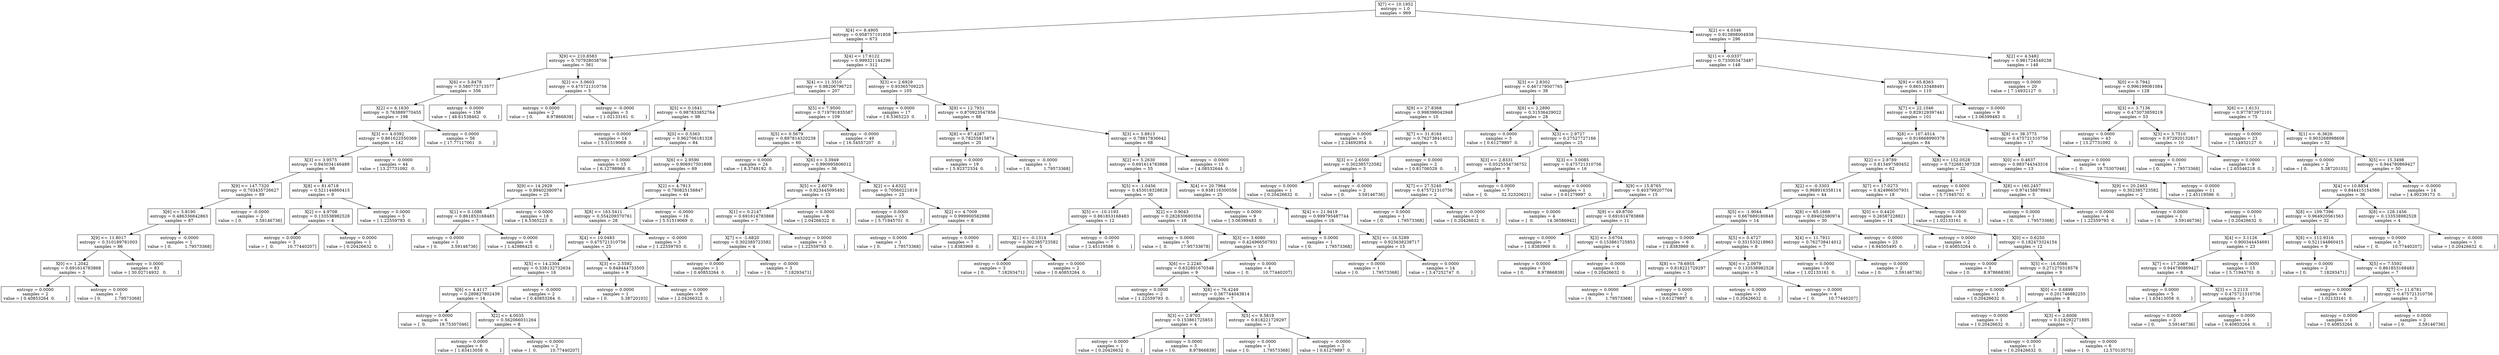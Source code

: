 digraph Tree {
0 [label="X[7] <= 10.1952\nentropy = 1.0\nsamples = 969", shape="box"] ;
1 [label="X[4] <= 8.4905\nentropy = 0.958757101858\nsamples = 673", shape="box"] ;
0 -> 1 ;
2 [label="X[9] <= 210.8583\nentropy = 0.707928038706\nsamples = 361", shape="box"] ;
1 -> 2 ;
3 [label="X[6] <= 5.8478\nentropy = 0.580773713577\nsamples = 356", shape="box"] ;
2 -> 3 ;
4 [label="X[2] <= 6.1630\nentropy = 0.763889770455\nsamples = 198", shape="box"] ;
3 -> 4 ;
5 [label="X[3] <= 4.0392\nentropy = 0.861622550369\nsamples = 142", shape="box"] ;
4 -> 5 ;
6 [label="X[3] <= 3.9575\nentropy = 0.943034146489\nsamples = 98", shape="box"] ;
5 -> 6 ;
7 [label="X[9] <= 147.7320\nentropy = 0.703435726627\nsamples = 89", shape="box"] ;
6 -> 7 ;
8 [label="X[6] <= 5.8190\nentropy = 0.486336842863\nsamples = 87", shape="box"] ;
7 -> 8 ;
9 [label="X[9] <= 11.8017\nentropy = 0.310189781003\nsamples = 86", shape="box"] ;
8 -> 9 ;
10 [label="X[0] <= 1.2042\nentropy = 0.691614783868\nsamples = 3", shape="box"] ;
9 -> 10 ;
11 [label="entropy = 0.0000\nsamples = 2\nvalue = [ 0.40853264  0.        ]", shape="box"] ;
10 -> 11 ;
12 [label="entropy = 0.0000\nsamples = 1\nvalue = [ 0.          1.79573368]", shape="box"] ;
10 -> 12 ;
13 [label="entropy = 0.0000\nsamples = 83\nvalue = [ 30.02714932   0.        ]", shape="box"] ;
9 -> 13 ;
14 [label="entropy = -0.0000\nsamples = 1\nvalue = [ 0.          1.79573368]", shape="box"] ;
8 -> 14 ;
15 [label="entropy = -0.0000\nsamples = 2\nvalue = [ 0.          3.59146736]", shape="box"] ;
7 -> 15 ;
16 [label="X[8] <= 81.6718\nentropy = 0.521144860415\nsamples = 9", shape="box"] ;
6 -> 16 ;
17 [label="X[2] <= 4.9708\nentropy = 0.133538982528\nsamples = 4", shape="box"] ;
16 -> 17 ;
18 [label="entropy = 0.0000\nsamples = 3\nvalue = [  0.          10.77440207]", shape="box"] ;
17 -> 18 ;
19 [label="entropy = 0.0000\nsamples = 1\nvalue = [ 0.20426632  0.        ]", shape="box"] ;
17 -> 19 ;
20 [label="entropy = 0.0000\nsamples = 5\nvalue = [ 1.22559793  0.        ]", shape="box"] ;
16 -> 20 ;
21 [label="entropy = -0.0000\nsamples = 44\nvalue = [ 13.27731092   0.        ]", shape="box"] ;
5 -> 21 ;
22 [label="entropy = 0.0000\nsamples = 56\nvalue = [ 17.77117001   0.        ]", shape="box"] ;
4 -> 22 ;
23 [label="entropy = 0.0000\nsamples = 158\nvalue = [ 48.61538462   0.        ]", shape="box"] ;
3 -> 23 ;
24 [label="X[2] <= 3.0603\nentropy = 0.475721310756\nsamples = 5", shape="box"] ;
2 -> 24 ;
25 [label="entropy = 0.0000\nsamples = 2\nvalue = [ 0.          8.97866839]", shape="box"] ;
24 -> 25 ;
26 [label="entropy = -0.0000\nsamples = 3\nvalue = [ 1.02133161  0.        ]", shape="box"] ;
24 -> 26 ;
27 [label="X[4] <= 17.6122\nentropy = 0.999321144296\nsamples = 312", shape="box"] ;
1 -> 27 ;
28 [label="X[4] <= 11.3510\nentropy = 0.98206796723\nsamples = 207", shape="box"] ;
27 -> 28 ;
29 [label="X[5] <= 0.1641\nentropy = 0.987833852764\nsamples = 98", shape="box"] ;
28 -> 29 ;
30 [label="entropy = 0.0000\nsamples = 14\nvalue = [ 5.51519069  0.        ]", shape="box"] ;
29 -> 30 ;
31 [label="X[0] <= 0.5363\nentropy = 0.962706181328\nsamples = 84", shape="box"] ;
29 -> 31 ;
32 [label="entropy = 0.0000\nsamples = 15\nvalue = [ 6.12798966  0.        ]", shape="box"] ;
31 -> 32 ;
33 [label="X[6] <= 2.9590\nentropy = 0.906917501898\nsamples = 69", shape="box"] ;
31 -> 33 ;
34 [label="X[9] <= 14.2929\nentropy = 0.89402380974\nsamples = 25", shape="box"] ;
33 -> 34 ;
35 [label="X[1] <= 0.1088\nentropy = 0.861853168483\nsamples = 7", shape="box"] ;
34 -> 35 ;
36 [label="entropy = 0.0000\nsamples = 1\nvalue = [ 0.          3.59146736]", shape="box"] ;
35 -> 36 ;
37 [label="entropy = 0.0000\nsamples = 6\nvalue = [ 1.42986425  0.        ]", shape="box"] ;
35 -> 37 ;
38 [label="entropy = 0.0000\nsamples = 18\nvalue = [ 6.5365223  0.       ]", shape="box"] ;
34 -> 38 ;
39 [label="X[2] <= 4.7913\nentropy = 0.780825158847\nsamples = 44", shape="box"] ;
33 -> 39 ;
40 [label="X[8] <= 163.5411\nentropy = 0.554209370761\nsamples = 28", shape="box"] ;
39 -> 40 ;
41 [label="X[4] <= 10.0483\nentropy = 0.475721310756\nsamples = 25", shape="box"] ;
40 -> 41 ;
42 [label="X[5] <= 14.2304\nentropy = 0.338132732634\nsamples = 16", shape="box"] ;
41 -> 42 ;
43 [label="X[6] <= 4.4117\nentropy = 0.289827802439\nsamples = 14", shape="box"] ;
42 -> 43 ;
44 [label="entropy = 0.0000\nsamples = 6\nvalue = [  0.          19.75307046]", shape="box"] ;
43 -> 44 ;
45 [label="X[2] <= 4.0035\nentropy = 0.562066031264\nsamples = 8", shape="box"] ;
43 -> 45 ;
46 [label="entropy = 0.0000\nsamples = 6\nvalue = [ 1.63413058  0.        ]", shape="box"] ;
45 -> 46 ;
47 [label="entropy = 0.0000\nsamples = 2\nvalue = [  0.          10.77440207]", shape="box"] ;
45 -> 47 ;
48 [label="entropy = -0.0000\nsamples = 2\nvalue = [ 0.40853264  0.        ]", shape="box"] ;
42 -> 48 ;
49 [label="X[3] <= 2.5592\nentropy = 0.848444733505\nsamples = 9", shape="box"] ;
41 -> 49 ;
50 [label="entropy = 0.0000\nsamples = 1\nvalue = [ 0.          5.38720103]", shape="box"] ;
49 -> 50 ;
51 [label="entropy = 0.0000\nsamples = 8\nvalue = [ 2.04266322  0.        ]", shape="box"] ;
49 -> 51 ;
52 [label="entropy = -0.0000\nsamples = 3\nvalue = [ 1.22559793  0.        ]", shape="box"] ;
40 -> 52 ;
53 [label="entropy = -0.0000\nsamples = 16\nvalue = [ 5.51519069  0.        ]", shape="box"] ;
39 -> 53 ;
54 [label="X[5] <= 7.9500\nentropy = 0.719791835587\nsamples = 109", shape="box"] ;
28 -> 54 ;
55 [label="X[5] <= 0.5679\nentropy = 0.897814320238\nsamples = 60", shape="box"] ;
54 -> 55 ;
56 [label="entropy = 0.0000\nsamples = 24\nvalue = [ 8.3749192  0.       ]", shape="box"] ;
55 -> 56 ;
57 [label="X[6] <= 3.3949\nentropy = 0.990995806012\nsamples = 36", shape="box"] ;
55 -> 57 ;
58 [label="X[5] <= 2.6079\nentropy = 0.923445095492\nsamples = 13", shape="box"] ;
57 -> 58 ;
59 [label="X[1] <= 0.2147\nentropy = 0.691614783868\nsamples = 7", shape="box"] ;
58 -> 59 ;
60 [label="X[7] <= -1.6820\nentropy = 0.302385723582\nsamples = 4", shape="box"] ;
59 -> 60 ;
61 [label="entropy = 0.0000\nsamples = 1\nvalue = [ 0.40853264  0.        ]", shape="box"] ;
60 -> 61 ;
62 [label="entropy = -0.0000\nsamples = 3\nvalue = [ 0.          7.18293471]", shape="box"] ;
60 -> 62 ;
63 [label="entropy = 0.0000\nsamples = 3\nvalue = [ 1.22559793  0.        ]", shape="box"] ;
59 -> 63 ;
64 [label="entropy = 0.0000\nsamples = 6\nvalue = [ 2.04266322  0.        ]", shape="box"] ;
58 -> 64 ;
65 [label="X[2] <= 4.6322\nentropy = 0.70560221819\nsamples = 23", shape="box"] ;
57 -> 65 ;
66 [label="entropy = 0.0000\nsamples = 15\nvalue = [ 5.71945701  0.        ]", shape="box"] ;
65 -> 66 ;
67 [label="X[2] <= 4.7009\nentropy = 0.999900582988\nsamples = 8", shape="box"] ;
65 -> 67 ;
68 [label="entropy = 0.0000\nsamples = 1\nvalue = [ 0.          1.79573368]", shape="box"] ;
67 -> 68 ;
69 [label="entropy = 0.0000\nsamples = 7\nvalue = [ 1.8383969  0.       ]", shape="box"] ;
67 -> 69 ;
70 [label="entropy = -0.0000\nsamples = 49\nvalue = [ 16.54557207   0.        ]", shape="box"] ;
54 -> 70 ;
71 [label="X[3] <= 2.6929\nentropy = 0.93365709225\nsamples = 105", shape="box"] ;
27 -> 71 ;
72 [label="entropy = 0.0000\nsamples = 17\nvalue = [ 6.5365223  0.       ]", shape="box"] ;
71 -> 72 ;
73 [label="X[9] <= 12.7931\nentropy = 0.870923547856\nsamples = 88", shape="box"] ;
71 -> 73 ;
74 [label="X[8] <= 87.4287\nentropy = 0.78255815874\nsamples = 20", shape="box"] ;
73 -> 74 ;
75 [label="entropy = 0.0000\nsamples = 19\nvalue = [ 5.92372334  0.        ]", shape="box"] ;
74 -> 75 ;
76 [label="entropy = -0.0000\nsamples = 1\nvalue = [ 0.          1.79573368]", shape="box"] ;
74 -> 76 ;
77 [label="X[3] <= 3.8813\nentropy = 0.78817836642\nsamples = 68", shape="box"] ;
73 -> 77 ;
78 [label="X[2] <= 5.2630\nentropy = 0.691614783868\nsamples = 55", shape="box"] ;
77 -> 78 ;
79 [label="X[5] <= -1.0456\nentropy = 0.453018328828\nsamples = 30", shape="box"] ;
78 -> 79 ;
80 [label="X[5] <= -10.1193\nentropy = 0.861853168483\nsamples = 12", shape="box"] ;
79 -> 80 ;
81 [label="X[1] <= -0.1314\nentropy = 0.302385723582\nsamples = 5", shape="box"] ;
80 -> 81 ;
82 [label="entropy = 0.0000\nsamples = 3\nvalue = [ 0.          7.18293471]", shape="box"] ;
81 -> 82 ;
83 [label="entropy = 0.0000\nsamples = 2\nvalue = [ 0.40853264  0.        ]", shape="box"] ;
81 -> 83 ;
84 [label="entropy = -0.0000\nsamples = 7\nvalue = [ 2.45119586  0.        ]", shape="box"] ;
80 -> 84 ;
85 [label="X[2] <= 0.9043\nentropy = 0.282830680354\nsamples = 18", shape="box"] ;
79 -> 85 ;
86 [label="entropy = 0.0000\nsamples = 5\nvalue = [  0.          17.95733678]", shape="box"] ;
85 -> 86 ;
87 [label="X[3] <= 3.6080\nentropy = 0.424966507931\nsamples = 13", shape="box"] ;
85 -> 87 ;
88 [label="X[6] <= 2.2240\nentropy = 0.632801670548\nsamples = 9", shape="box"] ;
87 -> 88 ;
89 [label="entropy = 0.0000\nsamples = 2\nvalue = [ 1.22559793  0.        ]", shape="box"] ;
88 -> 89 ;
90 [label="X[8] <= 76.4249\nentropy = 0.367744043814\nsamples = 7", shape="box"] ;
88 -> 90 ;
91 [label="X[3] <= 2.9703\nentropy = 0.153861725853\nsamples = 4", shape="box"] ;
90 -> 91 ;
92 [label="entropy = 0.0000\nsamples = 1\nvalue = [ 0.20426632  0.        ]", shape="box"] ;
91 -> 92 ;
93 [label="entropy = 0.0000\nsamples = 3\nvalue = [ 0.          8.97866839]", shape="box"] ;
91 -> 93 ;
94 [label="X[5] <= 9.5819\nentropy = 0.818221729297\nsamples = 3", shape="box"] ;
90 -> 94 ;
95 [label="entropy = 0.0000\nsamples = 1\nvalue = [ 0.          1.79573368]", shape="box"] ;
94 -> 95 ;
96 [label="entropy = -0.0000\nsamples = 2\nvalue = [ 0.61279897  0.        ]", shape="box"] ;
94 -> 96 ;
97 [label="entropy = 0.0000\nsamples = 4\nvalue = [  0.          10.77440207]", shape="box"] ;
87 -> 97 ;
98 [label="X[4] <= 20.7964\nentropy = 0.938116300558\nsamples = 25", shape="box"] ;
78 -> 98 ;
99 [label="entropy = 0.0000\nsamples = 9\nvalue = [ 3.06399483  0.        ]", shape="box"] ;
98 -> 99 ;
100 [label="X[4] <= 21.9419\nentropy = 0.999795487744\nsamples = 16", shape="box"] ;
98 -> 100 ;
101 [label="entropy = 0.0000\nsamples = 1\nvalue = [ 0.          1.79573368]", shape="box"] ;
100 -> 101 ;
102 [label="X[5] <= -16.5289\nentropy = 0.925638238717\nsamples = 15", shape="box"] ;
100 -> 102 ;
103 [label="entropy = 0.0000\nsamples = 1\nvalue = [ 0.          1.79573368]", shape="box"] ;
102 -> 103 ;
104 [label="entropy = 0.0000\nsamples = 14\nvalue = [ 3.47252747  0.        ]", shape="box"] ;
102 -> 104 ;
105 [label="entropy = -0.0000\nsamples = 13\nvalue = [ 4.08532644  0.        ]", shape="box"] ;
77 -> 105 ;
106 [label="X[2] <= 4.0346\nentropy = 0.913898004938\nsamples = 296", shape="box"] ;
0 -> 106 ;
107 [label="X[1] <= -0.0337\nentropy = 0.733003473487\nsamples = 148", shape="box"] ;
106 -> 107 ;
108 [label="X[3] <= 2.8302\nentropy = 0.467179507765\nsamples = 38", shape="box"] ;
107 -> 108 ;
109 [label="X[9] <= 27.8368\nentropy = 0.998398042948\nsamples = 10", shape="box"] ;
108 -> 109 ;
110 [label="entropy = 0.0000\nsamples = 5\nvalue = [ 2.24692954  0.        ]", shape="box"] ;
109 -> 110 ;
111 [label="X[7] <= 31.8164\nentropy = 0.762738414012\nsamples = 5", shape="box"] ;
109 -> 111 ;
112 [label="X[3] <= 2.6500\nentropy = 0.302385723582\nsamples = 3", shape="box"] ;
111 -> 112 ;
113 [label="entropy = 0.0000\nsamples = 1\nvalue = [ 0.20426632  0.        ]", shape="box"] ;
112 -> 113 ;
114 [label="entropy = -0.0000\nsamples = 2\nvalue = [ 0.          3.59146736]", shape="box"] ;
112 -> 114 ;
115 [label="entropy = 0.0000\nsamples = 2\nvalue = [ 0.81706529  0.        ]", shape="box"] ;
111 -> 115 ;
116 [label="X[6] <= 2.2890\nentropy = 0.31536429022\nsamples = 28", shape="box"] ;
108 -> 116 ;
117 [label="entropy = 0.0000\nsamples = 3\nvalue = [ 0.61279897  0.        ]", shape="box"] ;
116 -> 117 ;
118 [label="X[3] <= 2.9727\nentropy = 0.27527727166\nsamples = 25", shape="box"] ;
116 -> 118 ;
119 [label="X[3] <= 2.8331\nentropy = 0.0525554736752\nsamples = 9", shape="box"] ;
118 -> 119 ;
120 [label="X[7] <= 27.5240\nentropy = 0.475721310756\nsamples = 2", shape="box"] ;
119 -> 120 ;
121 [label="entropy = 0.0000\nsamples = 1\nvalue = [ 0.          1.79573368]", shape="box"] ;
120 -> 121 ;
122 [label="entropy = -0.0000\nsamples = 1\nvalue = [ 0.20426632  0.        ]", shape="box"] ;
120 -> 122 ;
123 [label="entropy = 0.0000\nsamples = 7\nvalue = [  0.          32.32320621]", shape="box"] ;
119 -> 123 ;
124 [label="X[3] <= 3.0085\nentropy = 0.475721310756\nsamples = 16", shape="box"] ;
118 -> 124 ;
125 [label="entropy = 0.0000\nsamples = 1\nvalue = [ 0.61279897  0.        ]", shape="box"] ;
124 -> 125 ;
126 [label="X[9] <= 15.8765\nentropy = 0.403799207704\nsamples = 15", shape="box"] ;
124 -> 126 ;
127 [label="entropy = 0.0000\nsamples = 4\nvalue = [  0.          14.36586942]", shape="box"] ;
126 -> 127 ;
128 [label="X[9] <= 49.8700\nentropy = 0.691614783868\nsamples = 11", shape="box"] ;
126 -> 128 ;
129 [label="entropy = 0.0000\nsamples = 7\nvalue = [ 1.8383969  0.       ]", shape="box"] ;
128 -> 129 ;
130 [label="X[3] <= 3.6704\nentropy = 0.153861725853\nsamples = 4", shape="box"] ;
128 -> 130 ;
131 [label="entropy = 0.0000\nsamples = 3\nvalue = [ 0.          8.97866839]", shape="box"] ;
130 -> 131 ;
132 [label="entropy = -0.0000\nsamples = 1\nvalue = [ 0.20426632  0.        ]", shape="box"] ;
130 -> 132 ;
133 [label="X[9] <= 65.8363\nentropy = 0.865133488491\nsamples = 110", shape="box"] ;
107 -> 133 ;
134 [label="X[7] <= 22.1046\nentropy = 0.829129397441\nsamples = 101", shape="box"] ;
133 -> 134 ;
135 [label="X[8] <= 107.4514\nentropy = 0.916668990378\nsamples = 84", shape="box"] ;
134 -> 135 ;
136 [label="X[2] <= 2.8789\nentropy = 0.813497580452\nsamples = 62", shape="box"] ;
135 -> 136 ;
137 [label="X[2] <= -0.3303\nentropy = 0.968916358114\nsamples = 44", shape="box"] ;
136 -> 137 ;
138 [label="X[5] <= -1.9044\nentropy = 0.667689180848\nsamples = 14", shape="box"] ;
137 -> 138 ;
139 [label="entropy = 0.0000\nsamples = 6\nvalue = [ 1.8383969  0.       ]", shape="box"] ;
138 -> 139 ;
140 [label="X[5] <= 0.4727\nentropy = 0.331533218963\nsamples = 8", shape="box"] ;
138 -> 140 ;
141 [label="X[8] <= 78.6955\nentropy = 0.818221729297\nsamples = 3", shape="box"] ;
140 -> 141 ;
142 [label="entropy = 0.0000\nsamples = 1\nvalue = [ 0.          1.79573368]", shape="box"] ;
141 -> 142 ;
143 [label="entropy = 0.0000\nsamples = 2\nvalue = [ 0.61279897  0.        ]", shape="box"] ;
141 -> 143 ;
144 [label="X[6] <= 2.0979\nentropy = 0.133538982528\nsamples = 5", shape="box"] ;
140 -> 144 ;
145 [label="entropy = 0.0000\nsamples = 1\nvalue = [ 0.20426632  0.        ]", shape="box"] ;
144 -> 145 ;
146 [label="entropy = 0.0000\nsamples = 4\nvalue = [  0.          10.77440207]", shape="box"] ;
144 -> 146 ;
147 [label="X[8] <= 65.1669\nentropy = 0.89402380974\nsamples = 30", shape="box"] ;
137 -> 147 ;
148 [label="X[4] <= 11.7911\nentropy = 0.762738414012\nsamples = 7", shape="box"] ;
147 -> 148 ;
149 [label="entropy = 0.0000\nsamples = 5\nvalue = [ 1.02133161  0.        ]", shape="box"] ;
148 -> 149 ;
150 [label="entropy = 0.0000\nsamples = 2\nvalue = [ 0.          3.59146736]", shape="box"] ;
148 -> 150 ;
151 [label="entropy = -0.0000\nsamples = 23\nvalue = [ 6.94505495  0.        ]", shape="box"] ;
147 -> 151 ;
152 [label="X[7] <= 17.0273\nentropy = 0.424966507931\nsamples = 18", shape="box"] ;
136 -> 152 ;
153 [label="X[0] <= 0.4420\nentropy = 0.26587228821\nsamples = 14", shape="box"] ;
152 -> 153 ;
154 [label="entropy = 0.0000\nsamples = 2\nvalue = [ 0.40853264  0.        ]", shape="box"] ;
153 -> 154 ;
155 [label="X[0] <= 0.6250\nentropy = 0.182473324154\nsamples = 12", shape="box"] ;
153 -> 155 ;
156 [label="entropy = 0.0000\nsamples = 3\nvalue = [ 0.          8.97866839]", shape="box"] ;
155 -> 156 ;
157 [label="X[5] <= -16.0566\nentropy = 0.271270318578\nsamples = 9", shape="box"] ;
155 -> 157 ;
158 [label="entropy = 0.0000\nsamples = 1\nvalue = [ 0.20426632  0.        ]", shape="box"] ;
157 -> 158 ;
159 [label="X[0] <= 0.6899\nentropy = 0.201746882255\nsamples = 8", shape="box"] ;
157 -> 159 ;
160 [label="entropy = 0.0000\nsamples = 1\nvalue = [ 0.20426632  0.        ]", shape="box"] ;
159 -> 160 ;
161 [label="X[3] <= 2.6006\nentropy = 0.118292271895\nsamples = 7", shape="box"] ;
159 -> 161 ;
162 [label="entropy = 0.0000\nsamples = 1\nvalue = [ 0.20426632  0.        ]", shape="box"] ;
161 -> 162 ;
163 [label="entropy = 0.0000\nsamples = 6\nvalue = [  0.          12.57013575]", shape="box"] ;
161 -> 163 ;
164 [label="entropy = 0.0000\nsamples = 4\nvalue = [ 1.02133161  0.        ]", shape="box"] ;
152 -> 164 ;
165 [label="X[8] <= 152.0528\nentropy = 0.732681387328\nsamples = 22", shape="box"] ;
135 -> 165 ;
166 [label="entropy = 0.0000\nsamples = 17\nvalue = [ 5.71945701  0.        ]", shape="box"] ;
165 -> 166 ;
167 [label="X[8] <= 160.2457\nentropy = 0.974158878943\nsamples = 5", shape="box"] ;
165 -> 167 ;
168 [label="entropy = 0.0000\nsamples = 1\nvalue = [ 0.          1.79573368]", shape="box"] ;
167 -> 168 ;
169 [label="entropy = 0.0000\nsamples = 4\nvalue = [ 1.22559793  0.        ]", shape="box"] ;
167 -> 169 ;
170 [label="X[9] <= 38.3775\nentropy = 0.475721310756\nsamples = 17", shape="box"] ;
134 -> 170 ;
171 [label="X[0] <= 0.4637\nentropy = 0.983744343316\nsamples = 13", shape="box"] ;
170 -> 171 ;
172 [label="X[9] <= 20.2463\nentropy = 0.302385723582\nsamples = 2", shape="box"] ;
171 -> 172 ;
173 [label="entropy = 0.0000\nsamples = 1\nvalue = [ 0.          3.59146736]", shape="box"] ;
172 -> 173 ;
174 [label="entropy = 0.0000\nsamples = 1\nvalue = [ 0.20426632  0.        ]", shape="box"] ;
172 -> 174 ;
175 [label="entropy = -0.0000\nsamples = 11\nvalue = [ 2.45119586  0.        ]", shape="box"] ;
171 -> 175 ;
176 [label="entropy = 0.0000\nsamples = 4\nvalue = [  0.          19.75307046]", shape="box"] ;
170 -> 176 ;
177 [label="entropy = 0.0000\nsamples = 9\nvalue = [ 3.06399483  0.        ]", shape="box"] ;
133 -> 177 ;
178 [label="X[2] <= 4.5482\nentropy = 0.981724549238\nsamples = 148", shape="box"] ;
106 -> 178 ;
179 [label="entropy = 0.0000\nsamples = 20\nvalue = [ 7.14932127  0.        ]", shape="box"] ;
178 -> 179 ;
180 [label="X[0] <= 0.7942\nentropy = 0.996199081084\nsamples = 128", shape="box"] ;
178 -> 180 ;
181 [label="X[3] <= 3.7136\nentropy = 0.473073859219\nsamples = 53", shape="box"] ;
180 -> 181 ;
182 [label="entropy = 0.0000\nsamples = 43\nvalue = [ 13.27731092   0.        ]", shape="box"] ;
181 -> 182 ;
183 [label="X[3] <= 3.7510\nentropy = 0.972920132817\nsamples = 10", shape="box"] ;
181 -> 183 ;
184 [label="entropy = 0.0000\nsamples = 1\nvalue = [ 0.          1.79573368]", shape="box"] ;
183 -> 184 ;
185 [label="entropy = 0.0000\nsamples = 9\nvalue = [ 2.65546218  0.        ]", shape="box"] ;
183 -> 185 ;
186 [label="X[6] <= 1.6131\nentropy = 0.977873972101\nsamples = 75", shape="box"] ;
180 -> 186 ;
187 [label="entropy = 0.0000\nsamples = 23\nvalue = [ 7.14932127  0.        ]", shape="box"] ;
186 -> 187 ;
188 [label="X[1] <= -6.3626\nentropy = 0.903268998608\nsamples = 52", shape="box"] ;
186 -> 188 ;
189 [label="entropy = 0.0000\nsamples = 2\nvalue = [ 0.          5.38720103]", shape="box"] ;
188 -> 189 ;
190 [label="X[5] <= 15.3498\nentropy = 0.944780869427\nsamples = 50", shape="box"] ;
188 -> 190 ;
191 [label="X[4] <= 10.8834\nentropy = 0.844415154566\nsamples = 36", shape="box"] ;
190 -> 191 ;
192 [label="X[8] <= 109.7396\nentropy = 0.964920561563\nsamples = 32", shape="box"] ;
191 -> 192 ;
193 [label="X[4] <= 3.1126\nentropy = 0.900344454691\nsamples = 23", shape="box"] ;
192 -> 193 ;
194 [label="X[7] <= 17.2069\nentropy = 0.944780869427\nsamples = 8", shape="box"] ;
193 -> 194 ;
195 [label="entropy = 0.0000\nsamples = 5\nvalue = [ 1.63413058  0.        ]", shape="box"] ;
194 -> 195 ;
196 [label="X[3] <= 3.2113\nentropy = 0.475721310756\nsamples = 3", shape="box"] ;
194 -> 196 ;
197 [label="entropy = 0.0000\nsamples = 2\nvalue = [ 0.          3.59146736]", shape="box"] ;
196 -> 197 ;
198 [label="entropy = 0.0000\nsamples = 1\nvalue = [ 0.40853264  0.        ]", shape="box"] ;
196 -> 198 ;
199 [label="entropy = 0.0000\nsamples = 15\nvalue = [ 5.71945701  0.        ]", shape="box"] ;
193 -> 199 ;
200 [label="X[8] <= 112.9316\nentropy = 0.521144860415\nsamples = 9", shape="box"] ;
192 -> 200 ;
201 [label="entropy = 0.0000\nsamples = 2\nvalue = [ 0.          7.18293471]", shape="box"] ;
200 -> 201 ;
202 [label="X[5] <= 7.5592\nentropy = 0.861853168483\nsamples = 7", shape="box"] ;
200 -> 202 ;
203 [label="entropy = 0.0000\nsamples = 4\nvalue = [ 1.02133161  0.        ]", shape="box"] ;
202 -> 203 ;
204 [label="X[7] <= 11.6781\nentropy = 0.475721310756\nsamples = 3", shape="box"] ;
202 -> 204 ;
205 [label="entropy = 0.0000\nsamples = 1\nvalue = [ 0.40853264  0.        ]", shape="box"] ;
204 -> 205 ;
206 [label="entropy = 0.0000\nsamples = 2\nvalue = [ 0.          3.59146736]", shape="box"] ;
204 -> 206 ;
207 [label="X[8] <= 128.1456\nentropy = 0.133538982528\nsamples = 4", shape="box"] ;
191 -> 207 ;
208 [label="entropy = 0.0000\nsamples = 3\nvalue = [  0.          10.77440207]", shape="box"] ;
207 -> 208 ;
209 [label="entropy = -0.0000\nsamples = 1\nvalue = [ 0.20426632  0.        ]", shape="box"] ;
207 -> 209 ;
210 [label="entropy = -0.0000\nsamples = 14\nvalue = [ 4.90239173  0.        ]", shape="box"] ;
190 -> 210 ;
}